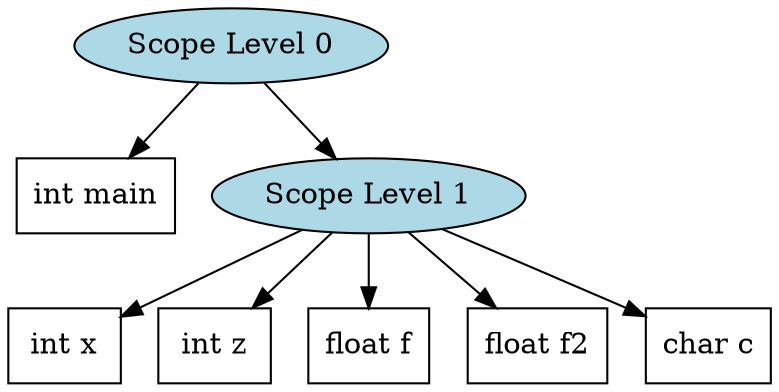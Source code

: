 digraph SymbolTable {
  node1 [label="Scope Level 0", style=filled, fillcolor=lightblue];
  node1 -> node1_main [color=black];
  node1_main [label="int main", shape=box, style=filled, fillcolor=white];
  node2 [label="Scope Level 1", style=filled, fillcolor=lightblue];
  node1 -> node2;
  node2 -> node2_x [color=black];
  node2_x [label="int x", shape=box, style=filled, fillcolor=white];
  node2 -> node2_z [color=black];
  node2_z [label="int z", shape=box, style=filled, fillcolor=white];
  node2 -> node2_f [color=black];
  node2_f [label="float f", shape=box, style=filled, fillcolor=white];
  node2 -> node2_f2 [color=black];
  node2_f2 [label="float f2", shape=box, style=filled, fillcolor=white];
  node2 -> node2_c [color=black];
  node2_c [label="char c", shape=box, style=filled, fillcolor=white];
}
